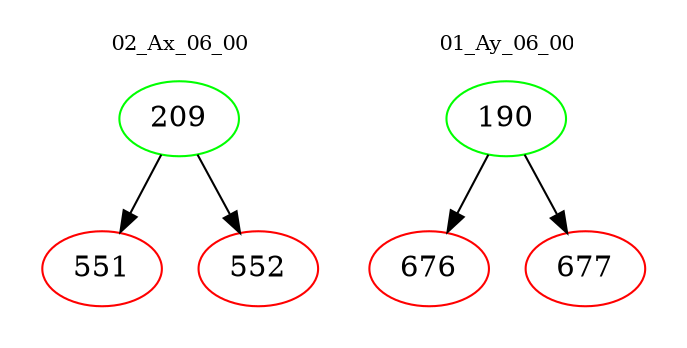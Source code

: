 digraph{
subgraph cluster_0 {
color = white
label = "02_Ax_06_00";
fontsize=10;
T0_209 [label="209", color="green"]
T0_209 -> T0_551 [color="black"]
T0_551 [label="551", color="red"]
T0_209 -> T0_552 [color="black"]
T0_552 [label="552", color="red"]
}
subgraph cluster_1 {
color = white
label = "01_Ay_06_00";
fontsize=10;
T1_190 [label="190", color="green"]
T1_190 -> T1_676 [color="black"]
T1_676 [label="676", color="red"]
T1_190 -> T1_677 [color="black"]
T1_677 [label="677", color="red"]
}
}
